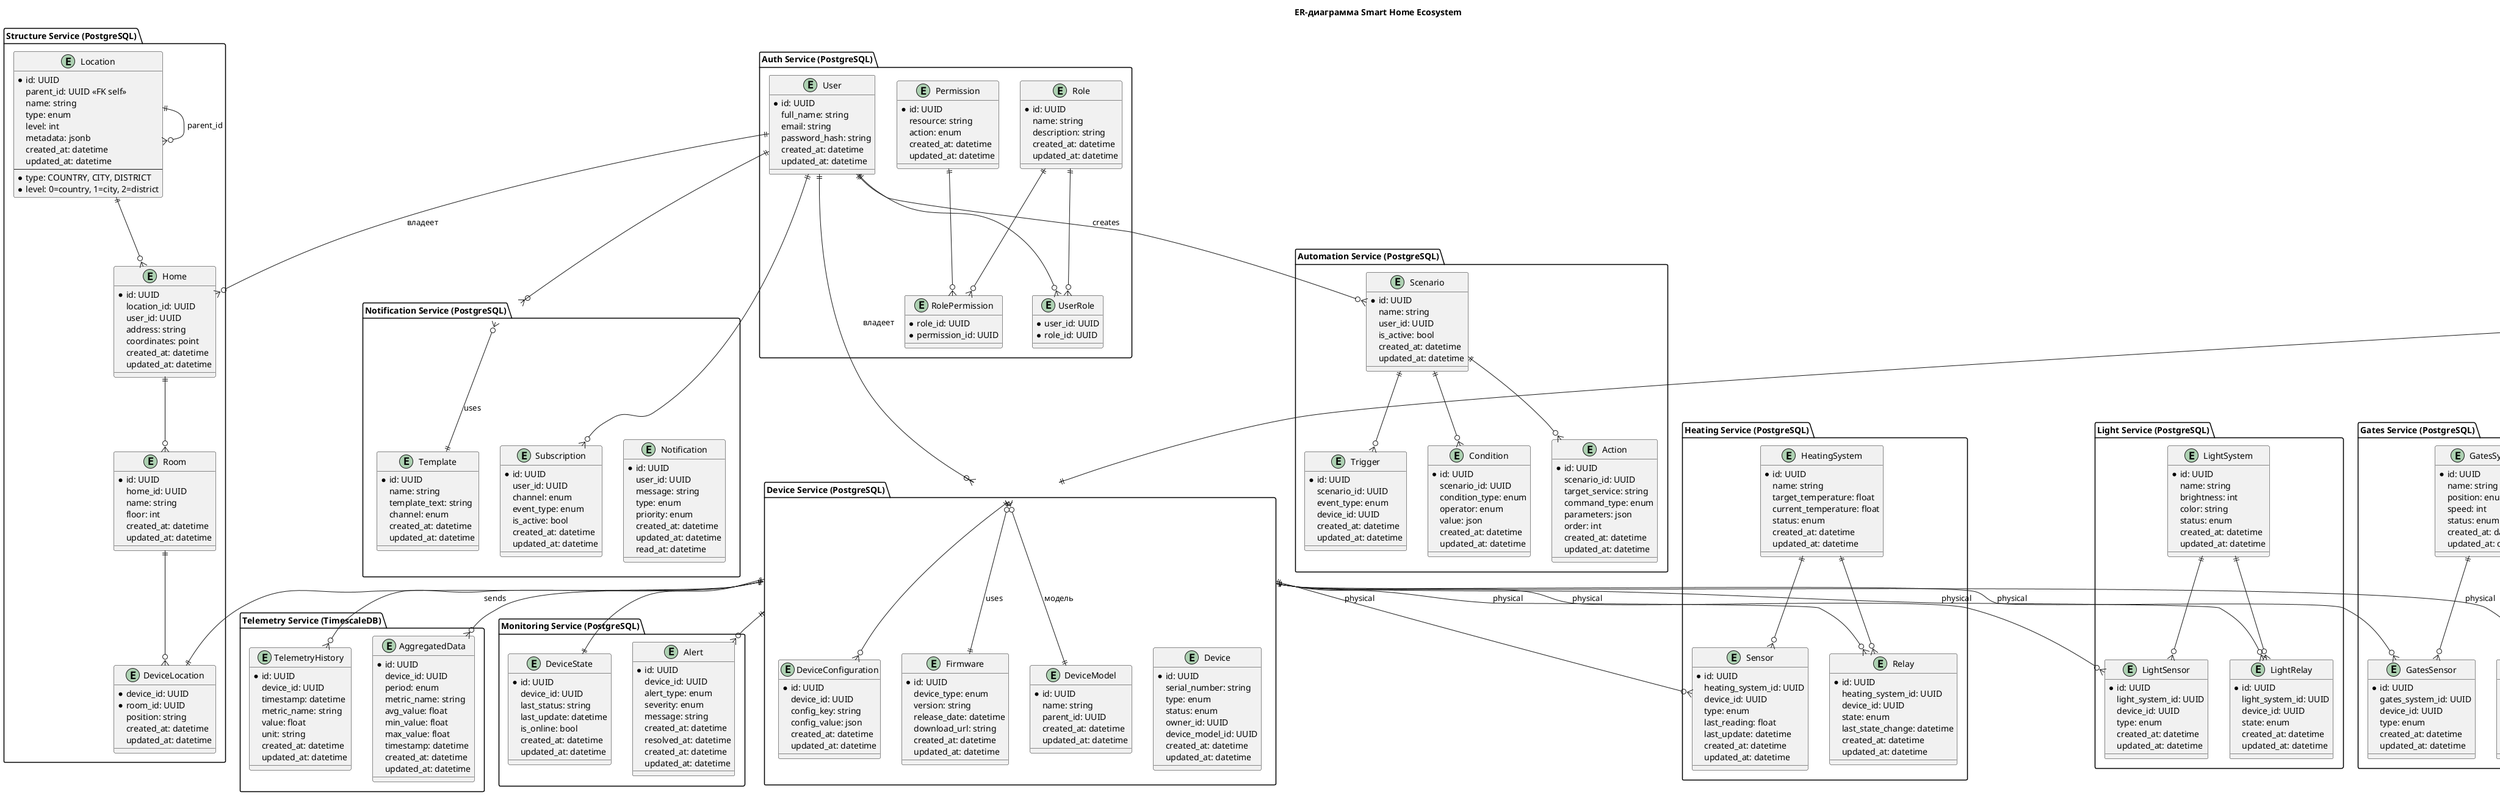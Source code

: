 @startuml
title ER-диаграмма Smart Home Ecosystem

' Auth Service
package "Auth Service (PostgreSQL)" as Auth {
  entity "User" {
    *id: UUID
    full_name: string
    email: string
    password_hash: string
    created_at: datetime
    updated_at: datetime
  }
  entity "Role" {
    *id: UUID
    name: string
    description: string
    created_at: datetime
    updated_at: datetime
  }
  entity "Permission" {
    *id: UUID
    resource: string
    action: enum
    created_at: datetime
    updated_at: datetime
  }
  entity "UserRole" {
    *user_id: UUID
    *role_id: UUID
  }
  entity "RolePermission" {
    *role_id: UUID
    *permission_id: UUID
  }
}

' Structure Service
package "Structure Service (PostgreSQL)" as Structure {
  entity "Location" {
    *id: UUID
    parent_id: UUID <<FK self>>
    name: string
    type: enum
    level: int
    metadata: jsonb
    created_at: datetime
    updated_at: datetime
    --
    * type: COUNTRY, CITY, DISTRICT
    * level: 0=country, 1=city, 2=district
  }
  entity "Home" {
    *id: UUID
    location_id: UUID
    user_id: UUID
    address: string
    coordinates: point
    created_at: datetime
    updated_at: datetime
  }
  entity "Room" {
    *id: UUID
    home_id: UUID
    name: string
    floor: int
    created_at: datetime
    updated_at: datetime
  }
  entity "DeviceLocation" {
    *device_id: UUID
    *room_id: UUID
    position: string
    created_at: datetime
    updated_at: datetime
  }
}

' Device Service
package "Device Service (PostgreSQL)" as Device {
  entity "Device" {
    *id: UUID
    serial_number: string
    type: enum
    status: enum
    owner_id: UUID
    device_model_id: UUID
    created_at: datetime
    updated_at: datetime
  }
  entity "DeviceConfiguration" {
    *id: UUID
    device_id: UUID
    config_key: string
    config_value: json
    created_at: datetime
    updated_at: datetime
  }
  entity "Firmware" {
    *id: UUID
    device_type: enum
    version: string
    release_date: datetime
    download_url: string
    created_at: datetime
    updated_at: datetime
  }
  entity DeviceModel {
    *id: UUID
    name: string
    parent_id: UUID
    created_at: datetime
    updated_at: datetime
  }
}

' Heating Service
package "Heating Service (PostgreSQL)" as Heating {
  entity "HeatingSystem" {
    *id: UUID
    name: string
    target_temperature: float
    current_temperature: float
    status: enum
    created_at: datetime
    updated_at: datetime
  }
  entity "Sensor" {
    *id: UUID
    heating_system_id: UUID
    device_id: UUID
    type: enum
    last_reading: float
    last_update: datetime
    created_at: datetime
    updated_at: datetime
  }
  entity "Relay" {
    *id: UUID
    heating_system_id: UUID
    device_id: UUID
    state: enum
    last_state_change: datetime
    created_at: datetime
    updated_at: datetime
  }
}

' Light Service
package "Light Service (PostgreSQL)" as Light {
  entity "LightSystem" {
    *id: UUID
    name: string
    brightness: int
    color: string
    status: enum
    created_at: datetime
    updated_at: datetime
  }
  entity "LightSensor" {
    *id: UUID
    light_system_id: UUID
    device_id: UUID
    type: enum
    created_at: datetime
    updated_at: datetime
  }
  entity "LightRelay" {
    *id: UUID
    light_system_id: UUID
    device_id: UUID
    state: enum
    created_at: datetime
    updated_at: datetime
  }
}

' Gates Service
package "Gates Service (PostgreSQL)" as Gates {
  entity "GatesSystem" {
    *id: UUID
    name: string
    position: enum
    speed: int
    status: enum
    created_at: datetime
    updated_at: datetime
  }
  entity "GatesSensor" {
    *id: UUID
    gates_system_id: UUID
    device_id: UUID
    type: enum
    created_at: datetime
    updated_at: datetime
  }
  entity "GatesRelay" {
    *id: UUID
    gates_system_id: UUID
    device_id: UUID
    state: enum
    created_at: datetime
    updated_at: datetime
  }
}

' Camera Service
package "Camera Service (PostgreSQL)" as Camera {
  entity "CameraSystem" {
    *id: UUID
    name: string
    device_id: UUID
    resolution: string
    angle: int
    status: enum
    created_at: datetime
    updated_at: datetime
  }
  entity "Recording" {
    *id: UUID
    camera_id: UUID
    start_time: datetime
    end_time: datetime
    s3_url: string
    duration: int
    created_at: datetime
    updated_at: datetime
  }
}

' Automation Service
package "Automation Service (PostgreSQL)" as Automation {
  entity "Scenario" {
    *id: UUID
    name: string
    user_id: UUID
    is_active: bool
    created_at: datetime
    updated_at: datetime
  }
  entity "Trigger" {
    *id: UUID
    scenario_id: UUID
    event_type: enum
    device_id: UUID
    created_at: datetime
    updated_at: datetime
  }
  entity "Condition" {
    *id: UUID
    scenario_id: UUID
    condition_type: enum
    operator: enum
    value: json
    created_at: datetime
    updated_at: datetime
  }
  entity "Action" {
    *id: UUID
    scenario_id: UUID
    target_service: string
    command_type: enum
    parameters: json
    order: int
    created_at: datetime
    updated_at: datetime
  }
}

' Notification Service
package "Notification Service (PostgreSQL)" as Notification {
  entity "Notification" {
    *id: UUID
    user_id: UUID
    message: string
    type: enum
    priority: enum
    created_at: datetime
    updated_at: datetime
    read_at: datetime
  }
  entity "Subscription" {
    *id: UUID
    user_id: UUID
    channel: enum
    event_type: enum
    is_active: bool
    created_at: datetime
    updated_at: datetime
  }
  entity "Template" {
    *id: UUID
    name: string
    template_text: string
    channel: enum
    created_at: datetime
    updated_at: datetime
  }
}

' Telemetry Service
package "Telemetry Service (TimescaleDB)" as Telemetry {
  entity "TelemetryHistory" {
    *id: UUID
    device_id: UUID
    timestamp: datetime
    metric_name: string
    value: float
    unit: string
    created_at: datetime
    updated_at: datetime
  }
  entity "AggregatedData" {
    *id: UUID
    device_id: UUID
    period: enum
    metric_name: string
    avg_value: float
    min_value: float
    max_value: float
    timestamp: datetime
    created_at: datetime
    updated_at: datetime
  }
}

' Monitoring Service
package "Monitoring Service (PostgreSQL)" as Monitoring {
  entity "DeviceState" {
    *id: UUID
    device_id: UUID
    last_status: string
    last_update: datetime
    is_online: bool
    created_at: datetime
    updated_at: datetime
  }
  entity "Alert" {
    *id: UUID
    device_id: UUID
    alert_type: enum
    severity: enum
    message: string
    created_at: datetime
    resolved_at: datetime
    created_at: datetime
    updated_at: datetime
  }
}

' Связи Auth Service
User ||--o{ UserRole
Role ||--o{ UserRole
Role ||--o{ RolePermission
Permission ||--o{ RolePermission

' Связи Structure Service
Location ||--o{ Location: "parent_id"
Location ||--o{ Home
Home ||--o{ Room
User ||--o{ Home: "владеет"
Room ||--o{ DeviceLocation

' Связи Device Service
Device ||--o{ DeviceConfiguration
Device }o--|| Firmware: "uses"
Device ||--|| DeviceLocation
User ||--o{ Device: "владеет"
DeviceModel ||--o{ Device: "модель"

' Связи Heating Service
HeatingSystem ||--o{ Sensor
HeatingSystem ||--o{ Relay
Device ||--o{ Sensor: "physical"
Device ||--o{ Relay: "physical"

' Связи Light Service
LightSystem ||--o{ LightSensor
LightSystem ||--o{ LightRelay
Device ||--o{ LightSensor: "physical"
Device ||--o{ LightRelay: "physical"

' Связи Gates Service
GatesSystem ||--o{ GatesSensor
GatesSystem ||--o{ GatesRelay
Device ||--o{ GatesSensor: "physical"
Device ||--o{ GatesRelay: "physical"

' Связи Camera Service
CameraSystem }o--|| Device
CameraSystem ||--o{ Recording

' Связи Automation Service
Scenario ||--o{ Trigger
Scenario ||--o{ Condition
Scenario ||--o{ Action
User ||--o{ Scenario: "creates"

' Связи Notification Service
User ||--o{ Notification
User ||--o{ Subscription
Notification }o--|| Template: "uses"

' Связи Telemetry Service
Device ||--o{ TelemetryHistory: "sends"
Device ||--o{ AggregatedData

' Связи Monitoring Service
Device ||--|| DeviceState
Device ||--o{ Alert

@enduml